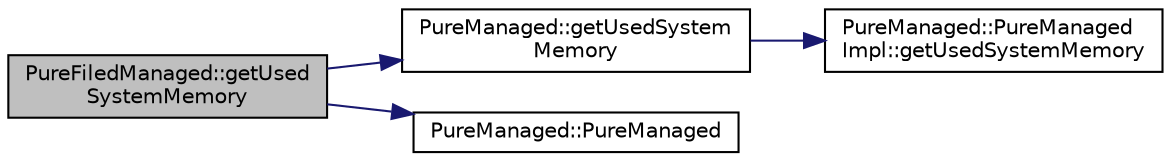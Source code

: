 digraph "PureFiledManaged::getUsedSystemMemory"
{
 // LATEX_PDF_SIZE
  edge [fontname="Helvetica",fontsize="10",labelfontname="Helvetica",labelfontsize="10"];
  node [fontname="Helvetica",fontsize="10",shape=record];
  rankdir="LR";
  Node1 [label="PureFiledManaged::getUsed\lSystemMemory",height=0.2,width=0.4,color="black", fillcolor="grey75", style="filled", fontcolor="black",tooltip="Gets the amount of allocated system memory for this managed."];
  Node1 -> Node2 [color="midnightblue",fontsize="10",style="solid",fontname="Helvetica"];
  Node2 [label="PureManaged::getUsedSystem\lMemory",height=0.2,width=0.4,color="black", fillcolor="white", style="filled",URL="$class_pure_managed.html#a65bca7190eb7ab828982b4c4f3651620",tooltip="Gets the amount of allocated system memory for this managed."];
  Node2 -> Node3 [color="midnightblue",fontsize="10",style="solid",fontname="Helvetica"];
  Node3 [label="PureManaged::PureManaged\lImpl::getUsedSystemMemory",height=0.2,width=0.4,color="black", fillcolor="white", style="filled",URL="$class_pure_managed_1_1_pure_managed_impl.html#a3586dd5d6a8543342f7814593d055b46",tooltip="Gets the amount of allocated system memory for this managed."];
  Node1 -> Node4 [color="midnightblue",fontsize="10",style="solid",fontname="Helvetica"];
  Node4 [label="PureManaged::PureManaged",height=0.2,width=0.4,color="black", fillcolor="white", style="filled",URL="$class_pure_managed.html#a054d9ce11a9a8af45d0907569875213e",tooltip=" "];
}
